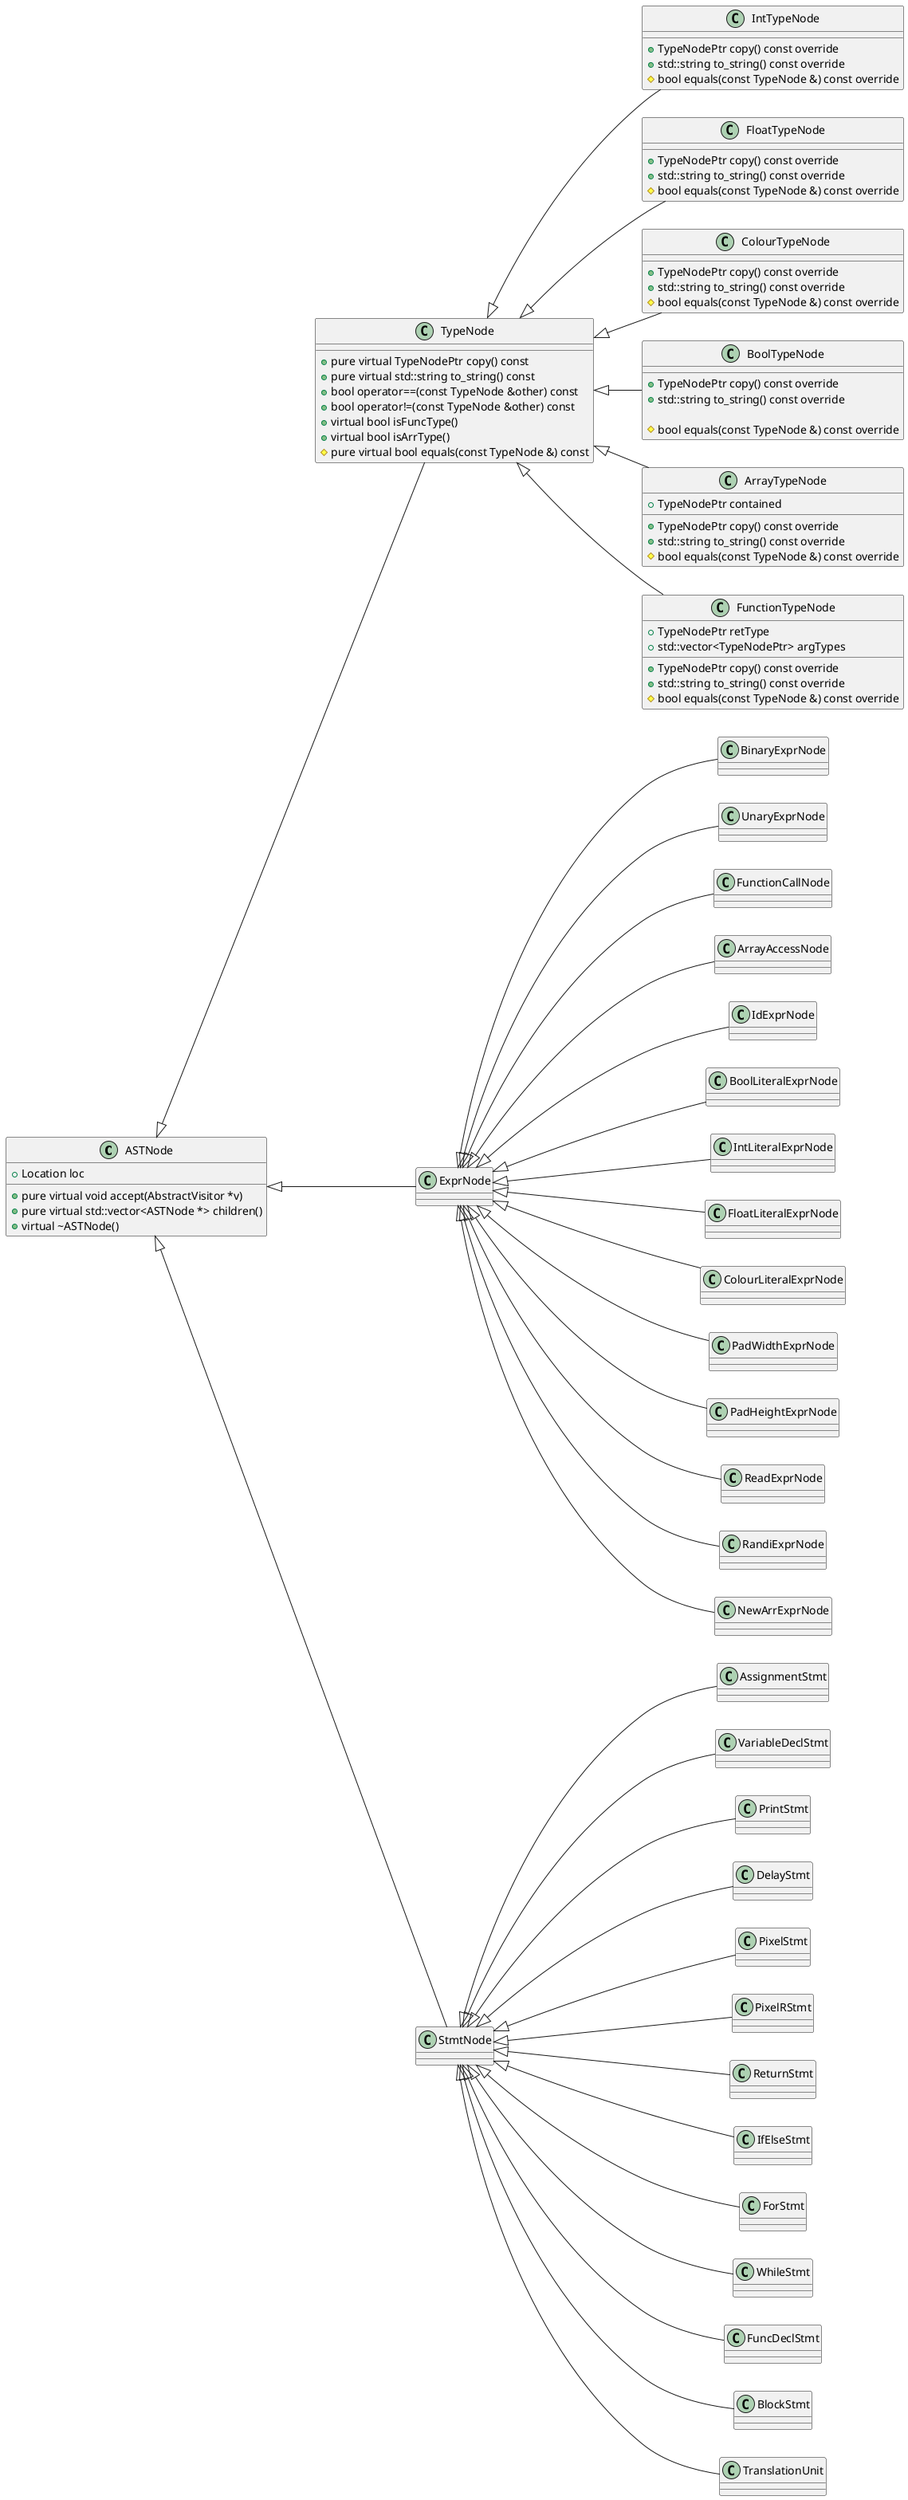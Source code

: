 @startuml
left to right direction

class ASTNode {
+Location loc
+pure virtual void accept(AbstractVisitor *v)
+pure virtual std::vector<ASTNode *> children()
+virtual ~ASTNode()
}

ASTNode <|-- TypeNode
class TypeNode {
  +pure virtual TypeNodePtr copy() const
  +pure virtual std::string to_string() const
  +bool operator==(const TypeNode &other) const
  +bool operator!=(const TypeNode &other) const
  +virtual bool isFuncType()
  +virtual bool isArrType()
  #pure virtual bool equals(const TypeNode &) const
}

TypeNode <|-- IntTypeNode
class IntTypeNode {
  +TypeNodePtr copy() const override
  +std::string to_string() const override
  #bool equals(const TypeNode &) const override
}

TypeNode <|-- FloatTypeNode
class FloatTypeNode {
  +TypeNodePtr copy() const override
  +std::string to_string() const override
  #bool equals(const TypeNode &) const override
}

TypeNode <|-- ColourTypeNode
class ColourTypeNode {
  +TypeNodePtr copy() const override
  +std::string to_string() const override
  #bool equals(const TypeNode &) const override
}

TypeNode <|-- BoolTypeNode
class BoolTypeNode {
  +TypeNodePtr copy() const override
  +std::string to_string() const override

  #bool equals(const TypeNode &) const override
}

TypeNode <|-- ArrayTypeNode
class ArrayTypeNode {
  +TypeNodePtr contained
  +TypeNodePtr copy() const override
  +std::string to_string() const override
  #bool equals(const TypeNode &) const override
}

TypeNode <|-- FunctionTypeNode
class FunctionTypeNode {
  +TypeNodePtr retType
  +std::vector<TypeNodePtr> argTypes

  +TypeNodePtr copy() const override
  +std::string to_string() const override
  #bool equals(const TypeNode &) const override
}

ASTNode <|-- ExprNode

ExprNode <|-- BinaryExprNode
class BinaryExprNode
ExprNode <|-- UnaryExprNode
class UnaryExprNode
ExprNode <|-- FunctionCallNode
class FunctionCallNode
ExprNode <|-- ArrayAccessNode
class ArrayAccessNode

ExprNode <|-- IdExprNode
class IdExprNode
ExprNode <|-- BoolLiteralExprNode
class BoolLiteralExprNode
ExprNode <|-- IntLiteralExprNode
class IntLiteralExprNode
ExprNode <|-- FloatLiteralExprNode
class FloatLiteralExprNode
ExprNode <|-- ColourLiteralExprNode
class ColourLiteralExprNode
ExprNode <|-- PadWidthExprNode
ExprNode <|-- PadHeightExprNode

ExprNode <|-- ReadExprNode
class ReadExprNode
ExprNode <|-- RandiExprNode
class RandiExprNode
ExprNode <|-- NewArrExprNode
class NewArrExprNode
ASTNode <|-- StmtNode

StmtNode <|-- AssignmentStmt
class AssignmentStmt
StmtNode <|-- VariableDeclStmt
class VariableDeclStmt
StmtNode <|-- PrintStmt
class PrintStmt
StmtNode <|-- DelayStmt
class DelayStmt
StmtNode <|-- PixelStmt
class PixelStmt
StmtNode <|-- PixelRStmt
class PixelRStmt
StmtNode <|-- ReturnStmt
class ReturnStmt
StmtNode <|-- IfElseStmt
class IfElseStmt
StmtNode <|-- ForStmt
class ForStmt
StmtNode <|-- WhileStmt
class WhileStmt
StmtNode <|-- FuncDeclStmt
class FuncDeclStmt
StmtNode <|-- BlockStmt
class BlockStmt
StmtNode <|-- TranslationUnit
class TranslationUnit

@enduml
